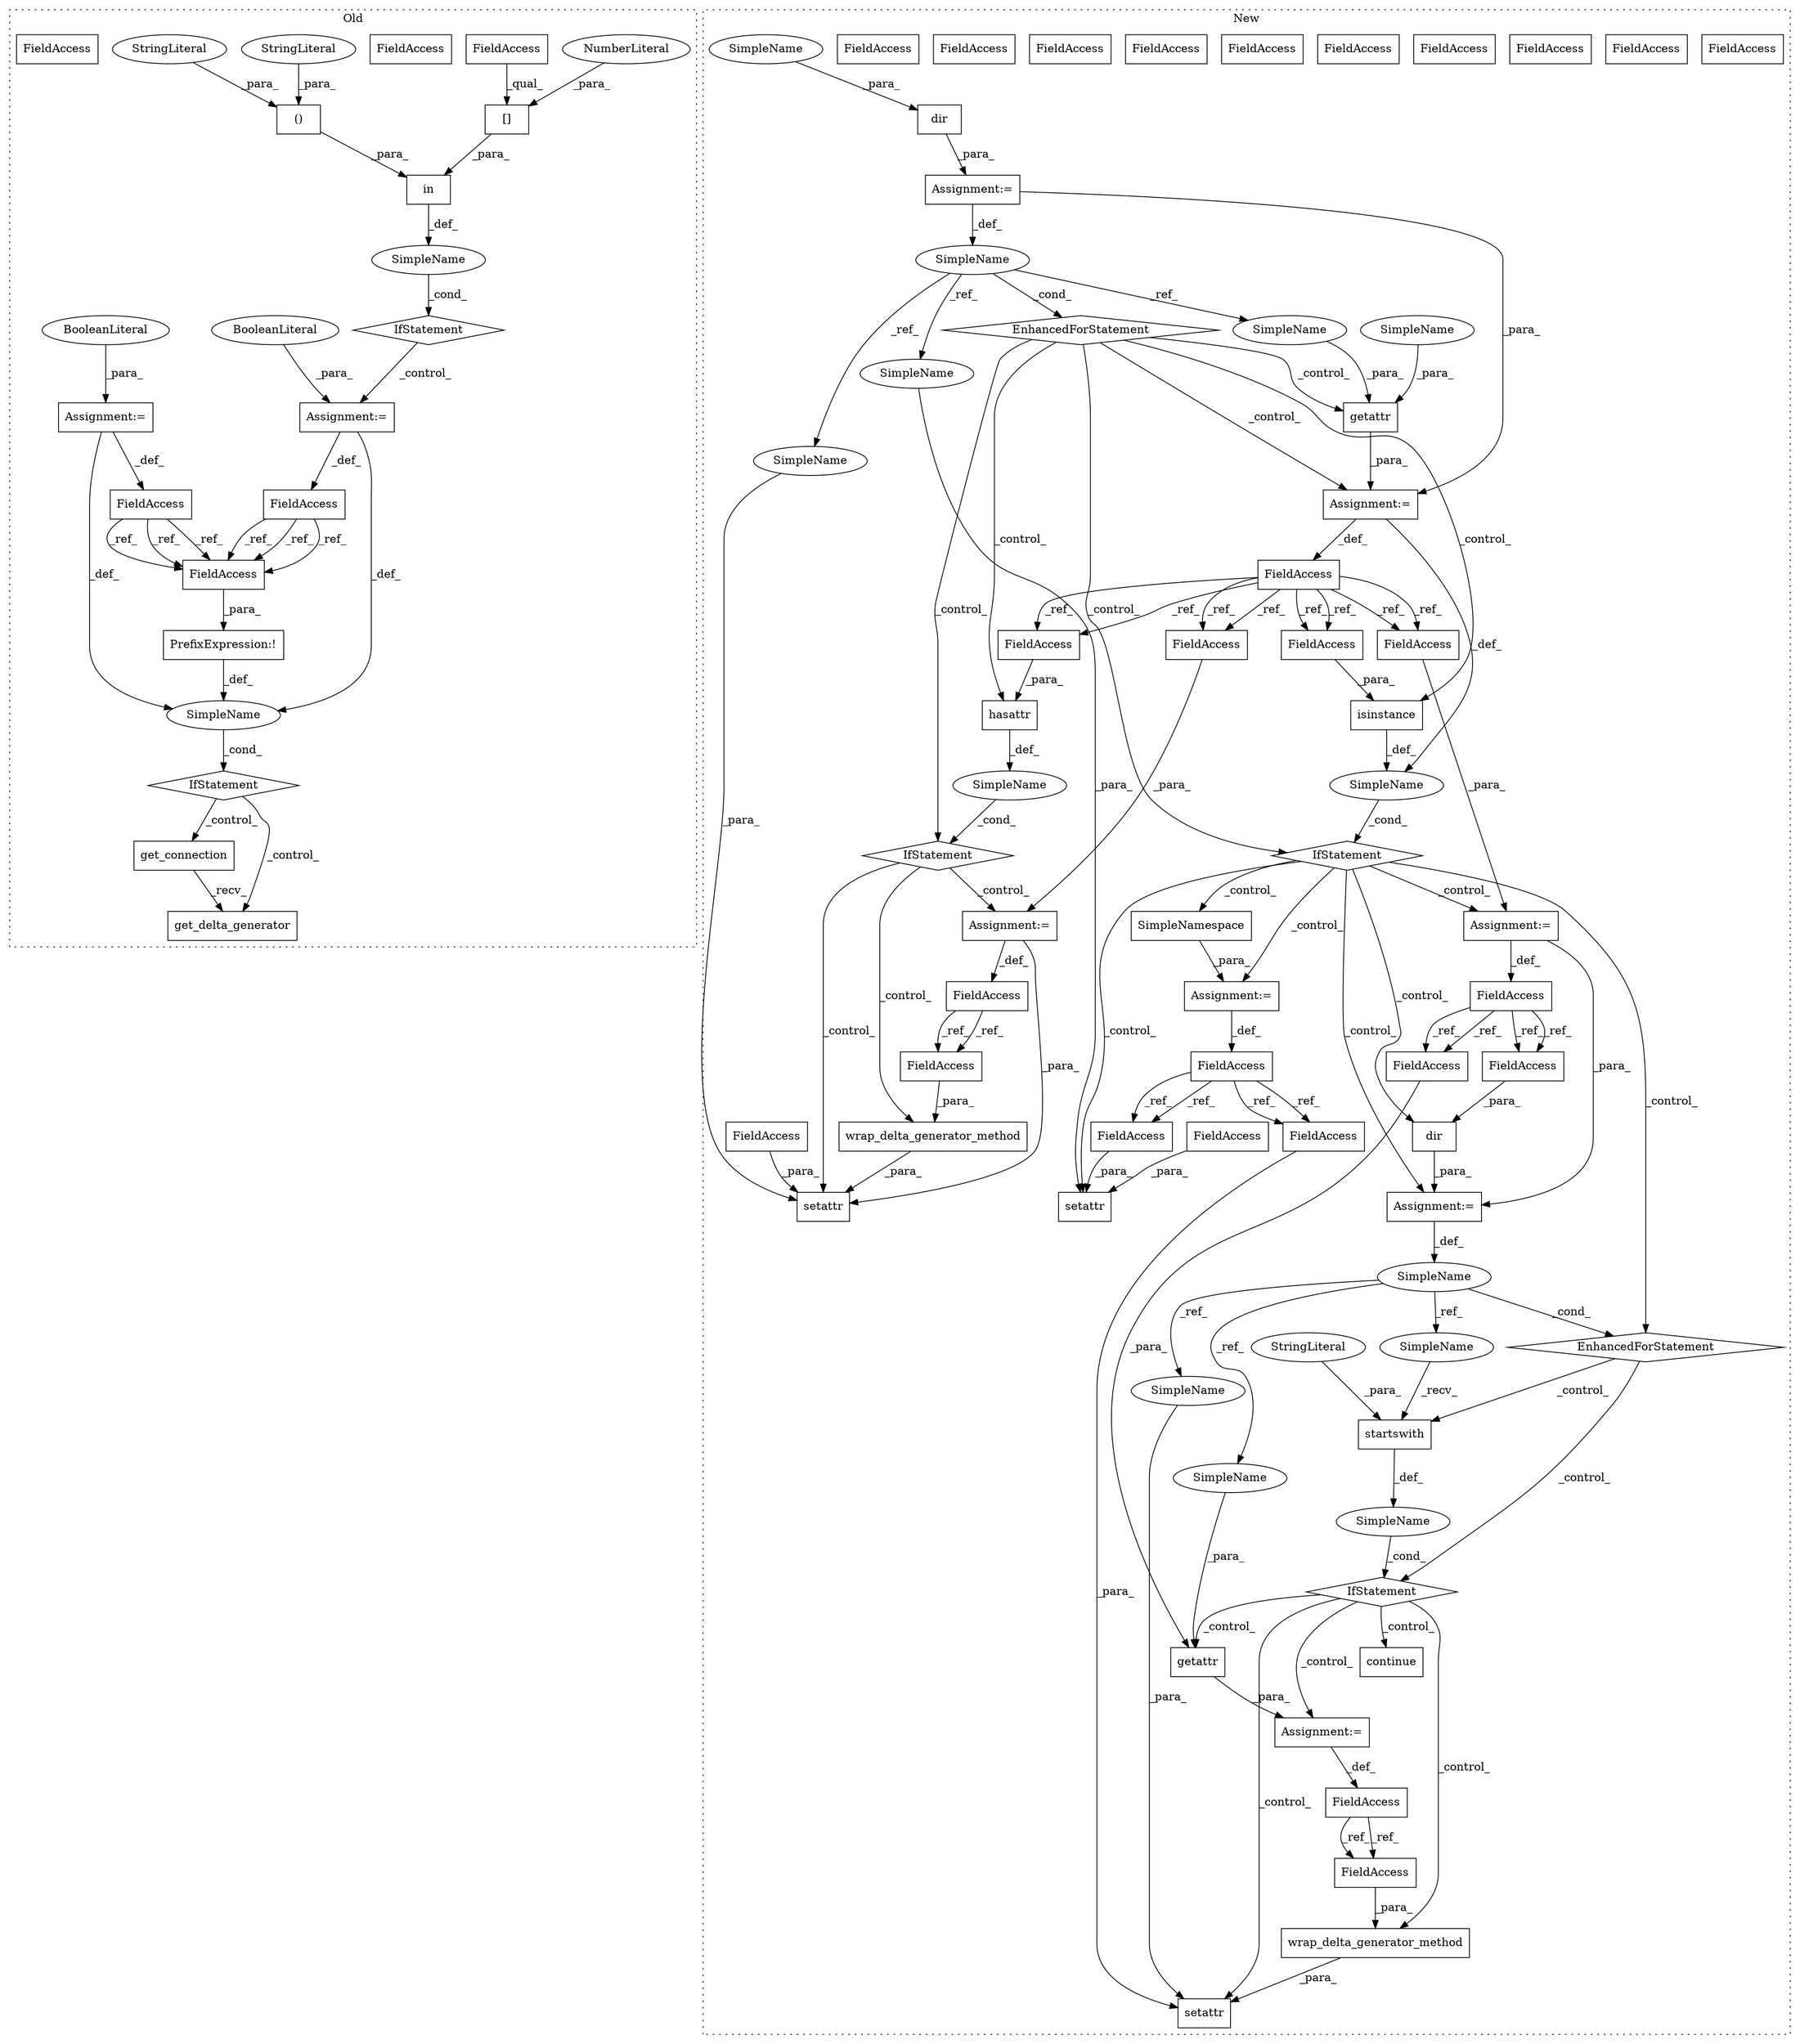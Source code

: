 digraph G {
subgraph cluster0 {
1 [label="IfStatement" a="25" s="5909,5958" l="8,3" shape="diamond"];
7 [label="Assignment:=" a="7" s="5987" l="1" shape="box"];
8 [label="SimpleName" a="42" s="" l="" shape="ellipse"];
14 [label="FieldAccess" a="22" s="5969" l="18" shape="box"];
17 [label="()" a="106" s="5937" l="21" shape="box"];
19 [label="PrefixExpression:!" a="38" s="6008" l="1" shape="box"];
24 [label="in" a="105" s="5917" l="41" shape="box"];
25 [label="[]" a="2" s="5917,5927" l="9,1" shape="box"];
26 [label="NumberLiteral" a="34" s="5926" l="1" shape="ellipse"];
30 [label="get_connection" a="32" s="6048" l="16" shape="box"];
31 [label="BooleanLiteral" a="9" s="5988" l="4" shape="ellipse"];
35 [label="FieldAccess" a="22" s="5917" l="8" shape="box"];
38 [label="FieldAccess" a="22" s="5879" l="18" shape="box"];
39 [label="FieldAccess" a="22" s="6009" l="18" shape="box"];
44 [label="SimpleName" a="42" s="" l="" shape="ellipse"];
45 [label="IfStatement" a="25" s="6004,6027" l="4,2" shape="diamond"];
50 [label="get_delta_generator" a="32" s="6065" l="21" shape="box"];
64 [label="StringLiteral" a="45" s="5954" l="4" shape="ellipse"];
66 [label="StringLiteral" a="45" s="5937" l="4" shape="ellipse"];
67 [label="Assignment:=" a="7" s="5897" l="1" shape="box"];
68 [label="BooleanLiteral" a="9" s="5898" l="5" shape="ellipse"];
87 [label="FieldAccess" a="22" s="6009" l="18" shape="box"];
90 [label="FieldAccess" a="22" s="6009" l="18" shape="box"];
label = "Old";
style="dotted";
}
subgraph cluster1 {
2 [label="isinstance" a="32" s="1747,1780" l="11,1" shape="box"];
3 [label="IfStatement" a="25" s="1743,1781" l="4,2" shape="diamond"];
4 [label="FieldAccess" a="22" s="1758" l="6" shape="box"];
5 [label="Assignment:=" a="7" s="2070" l="1" shape="box"];
6 [label="SimpleName" a="42" s="" l="" shape="ellipse"];
9 [label="Assignment:=" a="7" s="1819" l="1" shape="box"];
10 [label="IfStatement" a="25" s="1989,2016" l="4,2" shape="diamond"];
11 [label="SimpleName" a="42" s="" l="" shape="ellipse"];
12 [label="FieldAccess" a="22" s="2064" l="6" shape="box"];
13 [label="FieldAccess" a="22" s="1551" l="6" shape="box"];
15 [label="FieldAccess" a="22" s="1817" l="2" shape="box"];
16 [label="SimpleName" a="42" s="1515" l="4" shape="ellipse"];
18 [label="startswith" a="32" s="2001,2015" l="11,1" shape="box"];
20 [label="wrap_delta_generator_method" a="32" s="1691,1725" l="28,1" shape="box"];
21 [label="setattr" a="32" s="2107,2161" l="8,1" shape="box"];
22 [label="wrap_delta_generator_method" a="32" s="2126,2160" l="28,1" shape="box"];
23 [label="setattr" a="32" s="1847,1874" l="8,1" shape="box"];
27 [label="EnhancedForStatement" a="70" s="1885,1975" l="61,2" shape="diamond"];
28 [label="setattr" a="32" s="1666,1726" l="8,1" shape="box"];
29 [label="EnhancedForStatement" a="70" s="1455,1541" l="53,2" shape="diamond"];
32 [label="SimpleName" a="42" s="1953" l="7" shape="ellipse"];
33 [label="SimpleName" a="42" s="" l="" shape="ellipse"];
34 [label="FieldAccess" a="22" s="1719" l="6" shape="box"];
36 [label="FieldAccess" a="22" s="2154" l="6" shape="box"];
37 [label="FieldAccess" a="22" s="1606" l="6" shape="box"];
40 [label="FieldAccess" a="22" s="1855" l="11" shape="box"];
41 [label="FieldAccess" a="22" s="1872" l="2" shape="box"];
42 [label="FieldAccess" a="22" s="2115" l="2" shape="box"];
43 [label="FieldAccess" a="22" s="1801" l="6" shape="box"];
46 [label="FieldAccess" a="22" s="1643" l="6" shape="box"];
47 [label="FieldAccess" a="22" s="1650" l="6" shape="box"];
48 [label="FieldAccess" a="22" s="1674" l="11" shape="box"];
49 [label="continue" a="18" s="2032" l="9" shape="box"];
51 [label="IfStatement" a="25" s="1594,1631" l="4,2" shape="diamond"];
52 [label="hasattr" a="32" s="1598,1630" l="8,1" shape="box"];
53 [label="getattr" a="32" s="1558,1585" l="8,1" shape="box"];
54 [label="FieldAccess" a="22" s="1793" l="7" shape="box"];
55 [label="FieldAccess" a="22" s="2079" l="7" shape="box"];
56 [label="FieldAccess" a="22" s="1967" l="7" shape="box"];
57 [label="getattr" a="32" s="2071,2094" l="8,1" shape="box"];
58 [label="dir" a="32" s="1963,1974" l="4,1" shape="box"];
59 [label="Assignment:=" a="7" s="1649" l="1" shape="box"];
60 [label="dir" a="32" s="1522,1540" l="4,1" shape="box"];
61 [label="Assignment:=" a="7" s="1557" l="1" shape="box"];
62 [label="Assignment:=" a="7" s="1455,1541" l="53,2" shape="box"];
63 [label="StringLiteral" a="45" s="2012" l="3" shape="ellipse"];
65 [label="Assignment:=" a="7" s="1885,1975" l="61,2" shape="box"];
69 [label="Assignment:=" a="7" s="1800" l="1" shape="box"];
70 [label="SimpleNamespace" a="32" s="1820" l="17" shape="box"];
71 [label="FieldAccess" a="22" s="2079" l="7" shape="box"];
72 [label="FieldAccess" a="22" s="1967" l="7" shape="box"];
73 [label="SimpleName" a="42" s="2118" l="7" shape="ellipse"];
74 [label="SimpleName" a="42" s="2087" l="7" shape="ellipse"];
75 [label="SimpleName" a="42" s="1993" l="7" shape="ellipse"];
76 [label="SimpleName" a="42" s="1867" l="4" shape="ellipse"];
77 [label="SimpleName" a="42" s="1686" l="4" shape="ellipse"];
78 [label="SimpleName" a="42" s="1581" l="4" shape="ellipse"];
79 [label="FieldAccess" a="22" s="1719" l="6" shape="box"];
80 [label="FieldAccess" a="22" s="2154" l="6" shape="box"];
81 [label="FieldAccess" a="22" s="1801" l="6" shape="box"];
82 [label="FieldAccess" a="22" s="1650" l="6" shape="box"];
83 [label="FieldAccess" a="22" s="1758" l="6" shape="box"];
84 [label="FieldAccess" a="22" s="1606" l="6" shape="box"];
85 [label="FieldAccess" a="22" s="2115" l="2" shape="box"];
86 [label="FieldAccess" a="22" s="1872" l="2" shape="box"];
88 [label="SimpleName" a="42" s="1526" l="14" shape="ellipse"];
89 [label="SimpleName" a="42" s="1566" l="14" shape="ellipse"];
label = "New";
style="dotted";
}
1 -> 7 [label="_control_"];
2 -> 6 [label="_def_"];
3 -> 65 [label="_control_"];
3 -> 69 [label="_control_"];
3 -> 23 [label="_control_"];
3 -> 70 [label="_control_"];
3 -> 58 [label="_control_"];
3 -> 27 [label="_control_"];
3 -> 9 [label="_control_"];
5 -> 12 [label="_def_"];
6 -> 3 [label="_cond_"];
7 -> 44 [label="_def_"];
7 -> 14 [label="_def_"];
8 -> 1 [label="_cond_"];
9 -> 15 [label="_def_"];
10 -> 21 [label="_control_"];
10 -> 22 [label="_control_"];
10 -> 49 [label="_control_"];
10 -> 57 [label="_control_"];
10 -> 5 [label="_control_"];
11 -> 10 [label="_cond_"];
12 -> 80 [label="_ref_"];
12 -> 80 [label="_ref_"];
13 -> 84 [label="_ref_"];
13 -> 84 [label="_ref_"];
13 -> 82 [label="_ref_"];
13 -> 81 [label="_ref_"];
13 -> 81 [label="_ref_"];
13 -> 82 [label="_ref_"];
13 -> 83 [label="_ref_"];
13 -> 83 [label="_ref_"];
14 -> 90 [label="_ref_"];
14 -> 90 [label="_ref_"];
14 -> 90 [label="_ref_"];
15 -> 85 [label="_ref_"];
15 -> 86 [label="_ref_"];
15 -> 86 [label="_ref_"];
15 -> 85 [label="_ref_"];
16 -> 77 [label="_ref_"];
16 -> 78 [label="_ref_"];
16 -> 76 [label="_ref_"];
16 -> 29 [label="_cond_"];
17 -> 24 [label="_para_"];
18 -> 11 [label="_def_"];
19 -> 44 [label="_def_"];
20 -> 28 [label="_para_"];
22 -> 21 [label="_para_"];
24 -> 8 [label="_def_"];
25 -> 24 [label="_para_"];
26 -> 25 [label="_para_"];
27 -> 18 [label="_control_"];
27 -> 10 [label="_control_"];
29 -> 53 [label="_control_"];
29 -> 61 [label="_control_"];
29 -> 3 [label="_control_"];
29 -> 51 [label="_control_"];
29 -> 2 [label="_control_"];
29 -> 52 [label="_control_"];
30 -> 50 [label="_recv_"];
31 -> 7 [label="_para_"];
32 -> 75 [label="_ref_"];
32 -> 74 [label="_ref_"];
32 -> 73 [label="_ref_"];
32 -> 27 [label="_cond_"];
33 -> 51 [label="_cond_"];
35 -> 25 [label="_qual_"];
38 -> 90 [label="_ref_"];
38 -> 90 [label="_ref_"];
38 -> 90 [label="_ref_"];
40 -> 23 [label="_para_"];
44 -> 45 [label="_cond_"];
45 -> 30 [label="_control_"];
45 -> 50 [label="_control_"];
46 -> 79 [label="_ref_"];
46 -> 79 [label="_ref_"];
48 -> 28 [label="_para_"];
51 -> 20 [label="_control_"];
51 -> 59 [label="_control_"];
51 -> 28 [label="_control_"];
52 -> 33 [label="_def_"];
53 -> 61 [label="_para_"];
54 -> 71 [label="_ref_"];
54 -> 71 [label="_ref_"];
54 -> 72 [label="_ref_"];
54 -> 72 [label="_ref_"];
57 -> 5 [label="_para_"];
58 -> 65 [label="_para_"];
59 -> 46 [label="_def_"];
59 -> 28 [label="_para_"];
60 -> 62 [label="_para_"];
61 -> 13 [label="_def_"];
61 -> 6 [label="_def_"];
62 -> 61 [label="_para_"];
62 -> 16 [label="_def_"];
63 -> 18 [label="_para_"];
64 -> 17 [label="_para_"];
65 -> 32 [label="_def_"];
66 -> 17 [label="_para_"];
67 -> 38 [label="_def_"];
67 -> 44 [label="_def_"];
68 -> 67 [label="_para_"];
69 -> 65 [label="_para_"];
69 -> 54 [label="_def_"];
70 -> 9 [label="_para_"];
71 -> 57 [label="_para_"];
72 -> 58 [label="_para_"];
73 -> 21 [label="_para_"];
74 -> 57 [label="_para_"];
75 -> 18 [label="_recv_"];
76 -> 23 [label="_para_"];
77 -> 28 [label="_para_"];
78 -> 53 [label="_para_"];
79 -> 20 [label="_para_"];
80 -> 22 [label="_para_"];
81 -> 69 [label="_para_"];
82 -> 59 [label="_para_"];
83 -> 2 [label="_para_"];
84 -> 52 [label="_para_"];
85 -> 21 [label="_para_"];
86 -> 23 [label="_para_"];
88 -> 60 [label="_para_"];
89 -> 53 [label="_para_"];
90 -> 19 [label="_para_"];
}